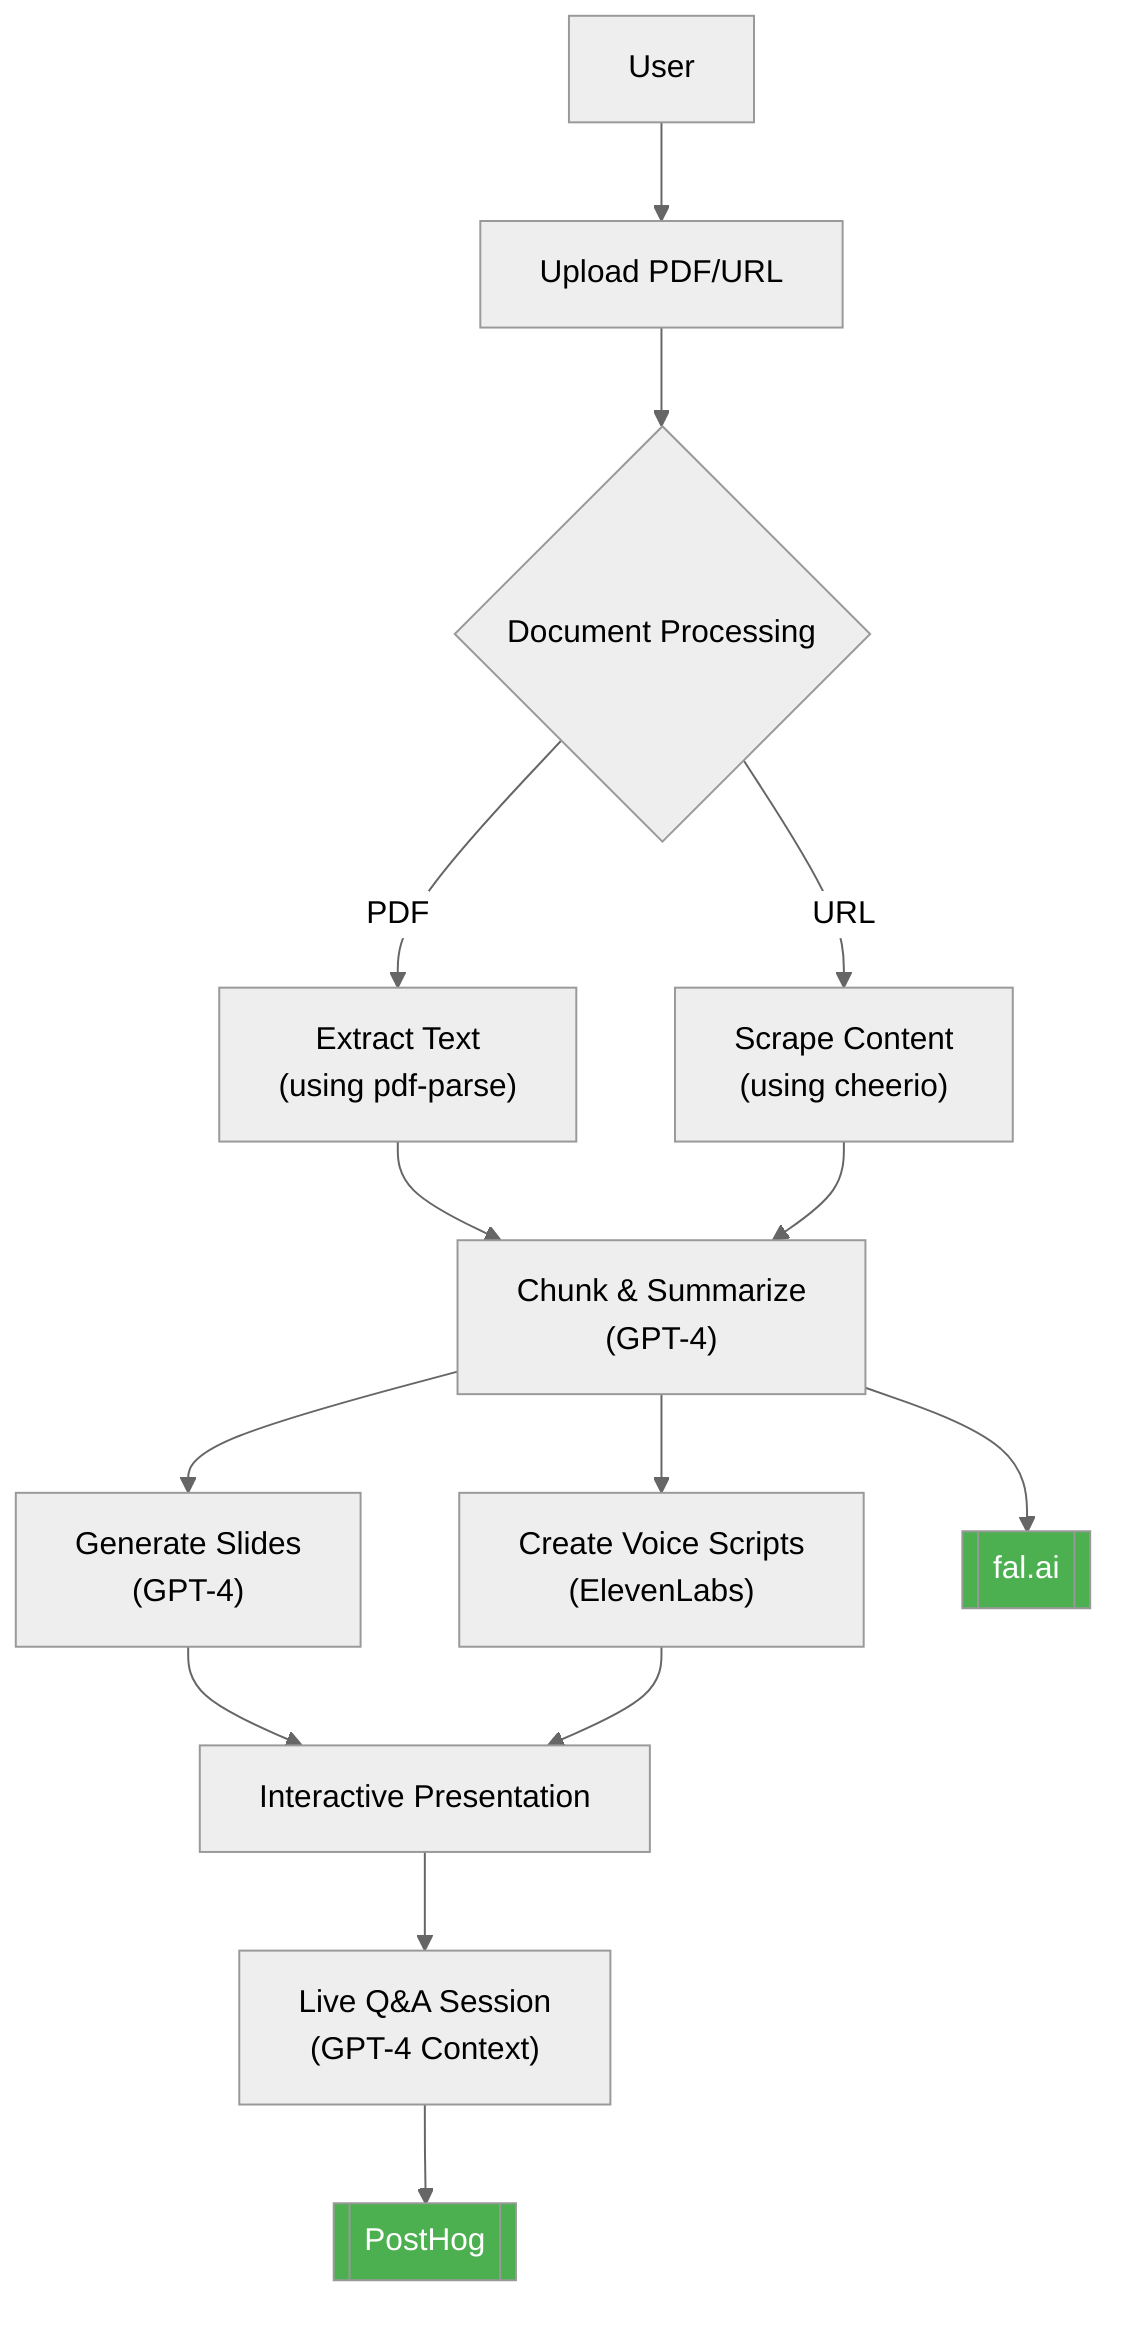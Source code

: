 %%{init: {'theme': 'neutral', 'themeVariables': { 'primaryColor': '#E3F2FD'}}}%%
graph TD
    A[User] --> B[Upload PDF/URL]
    B --> C{Document Processing}
    C -->|PDF| D["Extract Text<br/>(using pdf-parse)"]
    C -->|URL| E["Scrape Content<br/>(using cheerio)"]
    
    D & E --> F["Chunk & Summarize<br/>(GPT-4)"]
    F --> G["Generate Slides<br/>(GPT-4)"]
    F --> H["Create Voice Scripts<br/>(ElevenLabs)"]
    
    G --> I[Interactive Presentation]
    H --> I
    I --> J["Live Q&A Session<br/>(GPT-4 Context)"]
    
    classDef sponsor fill:#4CAF50,color:white
    J --> K[[PostHog]]
    %% I --> L[[Vercel]]
    F --> M[[fal.ai]]
    %% G --> N[[Make]]
    
    class K,L,M,N sponsor